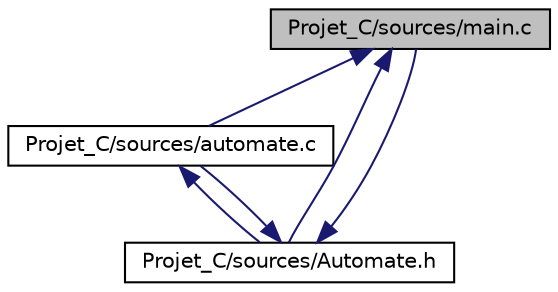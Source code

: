 digraph "Projet_C/sources/main.c"
{
 // LATEX_PDF_SIZE
  edge [fontname="Helvetica",fontsize="10",labelfontname="Helvetica",labelfontsize="10"];
  node [fontname="Helvetica",fontsize="10",shape=record];
  Node1 [label="Projet_C/sources/main.c",height=0.2,width=0.4,color="black", fillcolor="grey75", style="filled", fontcolor="black",tooltip=" "];
  Node1 -> Node2 [dir="back",color="midnightblue",fontsize="10",style="solid"];
  Node2 [label="Projet_C/sources/automate.c",height=0.2,width=0.4,color="black", fillcolor="white", style="filled",URL="$Projet__C_2sources_2automate_8c.html",tooltip=" "];
  Node2 -> Node3 [dir="back",color="midnightblue",fontsize="10",style="solid"];
  Node3 [label="Projet_C/sources/Automate.h",height=0.2,width=0.4,color="black", fillcolor="white", style="filled",URL="$Projet__C_2sources_2Automate_8h.html",tooltip=" "];
  Node3 -> Node2 [dir="back",color="midnightblue",fontsize="10",style="solid"];
  Node3 -> Node1 [dir="back",color="midnightblue",fontsize="10",style="solid"];
  Node1 -> Node3 [dir="back",color="midnightblue",fontsize="10",style="solid"];
}
